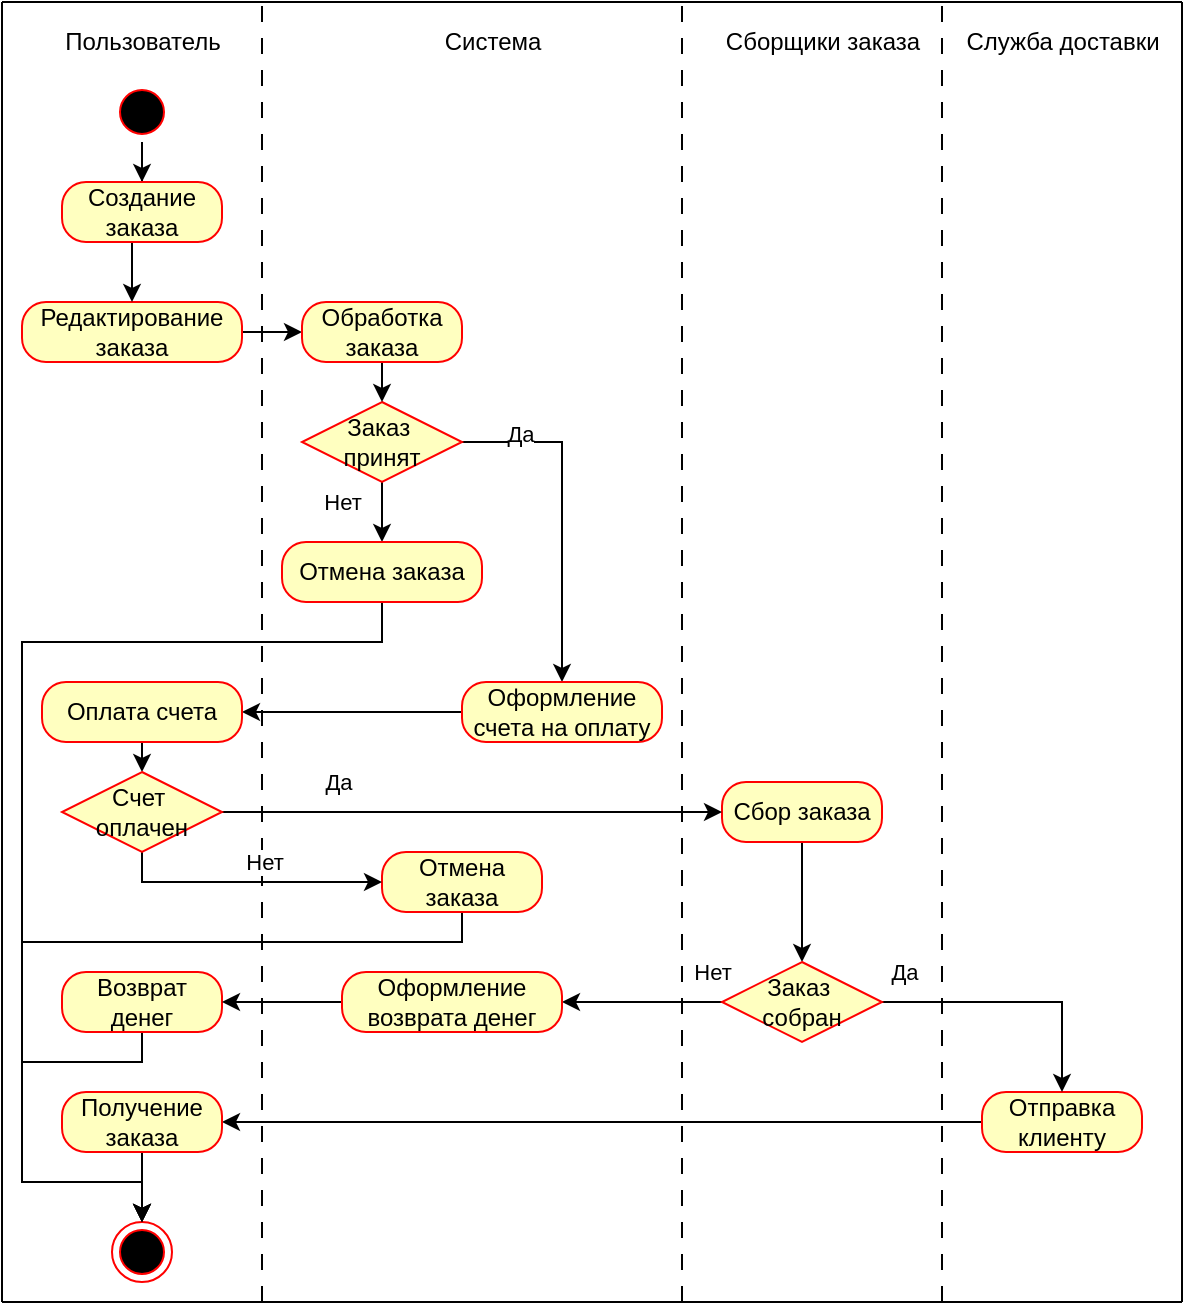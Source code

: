 <mxfile version="24.2.5" type="device">
  <diagram name="Страница — 1" id="41SeqxDXl49KFir4v_po">
    <mxGraphModel dx="1224" dy="896" grid="1" gridSize="10" guides="1" tooltips="1" connect="1" arrows="1" fold="1" page="1" pageScale="1" pageWidth="827" pageHeight="1169" math="0" shadow="0">
      <root>
        <mxCell id="0" />
        <mxCell id="1" parent="0" />
        <mxCell id="8tdgeyIuQSu1k_x6Sp-o-13" value="" style="ellipse;html=1;shape=endState;fillColor=#000000;strokeColor=#ff0000;" parent="1" vertex="1">
          <mxGeometry x="445" y="730" width="30" height="30" as="geometry" />
        </mxCell>
        <mxCell id="8tdgeyIuQSu1k_x6Sp-o-14" style="edgeStyle=orthogonalEdgeStyle;rounded=0;orthogonalLoop=1;jettySize=auto;html=1;exitX=0.5;exitY=1;exitDx=0;exitDy=0;" parent="1" source="8tdgeyIuQSu1k_x6Sp-o-15" target="8tdgeyIuQSu1k_x6Sp-o-44" edge="1">
          <mxGeometry relative="1" as="geometry" />
        </mxCell>
        <mxCell id="8tdgeyIuQSu1k_x6Sp-o-15" value="" style="ellipse;html=1;shape=startState;fillColor=#000000;strokeColor=#ff0000;" parent="1" vertex="1">
          <mxGeometry x="445" y="160" width="30" height="30" as="geometry" />
        </mxCell>
        <mxCell id="8tdgeyIuQSu1k_x6Sp-o-16" style="edgeStyle=orthogonalEdgeStyle;rounded=0;orthogonalLoop=1;jettySize=auto;html=1;exitX=1;exitY=0.5;exitDx=0;exitDy=0;entryX=0.5;entryY=0;entryDx=0;entryDy=0;" parent="1" source="8tdgeyIuQSu1k_x6Sp-o-19" target="8tdgeyIuQSu1k_x6Sp-o-57" edge="1">
          <mxGeometry relative="1" as="geometry">
            <mxPoint x="650.0" y="405" as="targetPoint" />
            <Array as="points">
              <mxPoint x="670" y="340" />
              <mxPoint x="670" y="460" />
            </Array>
          </mxGeometry>
        </mxCell>
        <mxCell id="8tdgeyIuQSu1k_x6Sp-o-17" value="Да" style="edgeLabel;html=1;align=center;verticalAlign=middle;resizable=0;points=[];" parent="8tdgeyIuQSu1k_x6Sp-o-16" vertex="1" connectable="0">
          <mxGeometry x="-0.364" y="2" relative="1" as="geometry">
            <mxPoint x="-23" y="-8" as="offset" />
          </mxGeometry>
        </mxCell>
        <mxCell id="8tdgeyIuQSu1k_x6Sp-o-18" style="edgeStyle=orthogonalEdgeStyle;rounded=0;orthogonalLoop=1;jettySize=auto;html=1;exitX=0.5;exitY=1;exitDx=0;exitDy=0;entryX=0.5;entryY=0;entryDx=0;entryDy=0;" parent="1" source="8tdgeyIuQSu1k_x6Sp-o-19" target="8tdgeyIuQSu1k_x6Sp-o-68" edge="1">
          <mxGeometry relative="1" as="geometry" />
        </mxCell>
        <mxCell id="8tdgeyIuQSu1k_x6Sp-o-19" value="Заказ&amp;nbsp;&lt;div&gt;принят&lt;/div&gt;" style="rhombus;whiteSpace=wrap;html=1;fontColor=#000000;fillColor=#ffffc0;strokeColor=#ff0000;" parent="1" vertex="1">
          <mxGeometry x="540" y="320" width="80" height="40" as="geometry" />
        </mxCell>
        <mxCell id="8tdgeyIuQSu1k_x6Sp-o-20" style="edgeStyle=orthogonalEdgeStyle;rounded=0;orthogonalLoop=1;jettySize=auto;html=1;exitX=1;exitY=0.5;exitDx=0;exitDy=0;entryX=0;entryY=0.5;entryDx=0;entryDy=0;" parent="1" source="8tdgeyIuQSu1k_x6Sp-o-21" target="8tdgeyIuQSu1k_x6Sp-o-34" edge="1">
          <mxGeometry relative="1" as="geometry" />
        </mxCell>
        <mxCell id="8tdgeyIuQSu1k_x6Sp-o-21" value="Редактирование заказа" style="rounded=1;whiteSpace=wrap;html=1;arcSize=40;fontColor=#000000;fillColor=#ffffc0;strokeColor=#ff0000;" parent="1" vertex="1">
          <mxGeometry x="400" y="270" width="110" height="30" as="geometry" />
        </mxCell>
        <mxCell id="8tdgeyIuQSu1k_x6Sp-o-22" value="Пользователь" style="text;html=1;align=center;verticalAlign=middle;resizable=0;points=[];autosize=1;strokeColor=none;fillColor=none;" parent="1" vertex="1">
          <mxGeometry x="410" y="125" width="100" height="30" as="geometry" />
        </mxCell>
        <mxCell id="8tdgeyIuQSu1k_x6Sp-o-23" value="Система" style="text;html=1;align=center;verticalAlign=middle;resizable=0;points=[];autosize=1;strokeColor=none;fillColor=none;" parent="1" vertex="1">
          <mxGeometry x="600" y="125" width="70" height="30" as="geometry" />
        </mxCell>
        <mxCell id="8tdgeyIuQSu1k_x6Sp-o-24" value="Сборщики заказа" style="text;html=1;align=center;verticalAlign=middle;resizable=0;points=[];autosize=1;strokeColor=none;fillColor=none;" parent="1" vertex="1">
          <mxGeometry x="740" y="125" width="120" height="30" as="geometry" />
        </mxCell>
        <mxCell id="8tdgeyIuQSu1k_x6Sp-o-26" value="" style="endArrow=none;html=1;rounded=0;" parent="1" edge="1">
          <mxGeometry width="50" height="50" relative="1" as="geometry">
            <mxPoint x="390" y="120" as="sourcePoint" />
            <mxPoint x="980" y="120" as="targetPoint" />
          </mxGeometry>
        </mxCell>
        <mxCell id="8tdgeyIuQSu1k_x6Sp-o-27" value="" style="endArrow=none;html=1;rounded=0;" parent="1" edge="1">
          <mxGeometry width="50" height="50" relative="1" as="geometry">
            <mxPoint x="390" y="770" as="sourcePoint" />
            <mxPoint x="390" y="120" as="targetPoint" />
          </mxGeometry>
        </mxCell>
        <mxCell id="8tdgeyIuQSu1k_x6Sp-o-29" value="" style="endArrow=none;html=1;rounded=0;" parent="1" edge="1">
          <mxGeometry width="50" height="50" relative="1" as="geometry">
            <mxPoint x="980" y="770" as="sourcePoint" />
            <mxPoint x="390" y="770" as="targetPoint" />
          </mxGeometry>
        </mxCell>
        <mxCell id="8tdgeyIuQSu1k_x6Sp-o-30" value="" style="endArrow=none;html=1;rounded=0;dashed=1;dashPattern=8 8;" parent="1" edge="1">
          <mxGeometry width="50" height="50" relative="1" as="geometry">
            <mxPoint x="520" y="770" as="sourcePoint" />
            <mxPoint x="520" y="120" as="targetPoint" />
          </mxGeometry>
        </mxCell>
        <mxCell id="8tdgeyIuQSu1k_x6Sp-o-31" value="" style="endArrow=none;html=1;rounded=0;dashed=1;dashPattern=8 8;" parent="1" edge="1">
          <mxGeometry width="50" height="50" relative="1" as="geometry">
            <mxPoint x="730" y="770" as="sourcePoint" />
            <mxPoint x="730" y="120" as="targetPoint" />
          </mxGeometry>
        </mxCell>
        <mxCell id="8tdgeyIuQSu1k_x6Sp-o-32" value="" style="endArrow=none;html=1;rounded=0;dashed=1;dashPattern=8 8;" parent="1" edge="1">
          <mxGeometry width="50" height="50" relative="1" as="geometry">
            <mxPoint x="860" y="770" as="sourcePoint" />
            <mxPoint x="860" y="120" as="targetPoint" />
          </mxGeometry>
        </mxCell>
        <mxCell id="8tdgeyIuQSu1k_x6Sp-o-33" style="edgeStyle=orthogonalEdgeStyle;rounded=0;orthogonalLoop=1;jettySize=auto;html=1;exitX=0.5;exitY=1;exitDx=0;exitDy=0;entryX=0.5;entryY=0;entryDx=0;entryDy=0;" parent="1" source="8tdgeyIuQSu1k_x6Sp-o-34" target="8tdgeyIuQSu1k_x6Sp-o-19" edge="1">
          <mxGeometry relative="1" as="geometry" />
        </mxCell>
        <mxCell id="8tdgeyIuQSu1k_x6Sp-o-34" value="Обработка заказа" style="rounded=1;whiteSpace=wrap;html=1;arcSize=40;fontColor=#000000;fillColor=#ffffc0;strokeColor=#ff0000;" parent="1" vertex="1">
          <mxGeometry x="540" y="270" width="80" height="30" as="geometry" />
        </mxCell>
        <mxCell id="8tdgeyIuQSu1k_x6Sp-o-37" style="edgeStyle=orthogonalEdgeStyle;rounded=0;orthogonalLoop=1;jettySize=auto;html=1;exitX=0.5;exitY=1;exitDx=0;exitDy=0;entryX=0.5;entryY=0;entryDx=0;entryDy=0;" parent="1" source="8tdgeyIuQSu1k_x6Sp-o-38" target="8tdgeyIuQSu1k_x6Sp-o-51" edge="1">
          <mxGeometry relative="1" as="geometry" />
        </mxCell>
        <mxCell id="8tdgeyIuQSu1k_x6Sp-o-38" value="Сбор заказа" style="rounded=1;whiteSpace=wrap;html=1;arcSize=40;fontColor=#000000;fillColor=#ffffc0;strokeColor=#ff0000;" parent="1" vertex="1">
          <mxGeometry x="750" y="510" width="80" height="30" as="geometry" />
        </mxCell>
        <mxCell id="8tdgeyIuQSu1k_x6Sp-o-39" style="edgeStyle=orthogonalEdgeStyle;rounded=0;orthogonalLoop=1;jettySize=auto;html=1;exitX=0;exitY=0.5;exitDx=0;exitDy=0;entryX=1;entryY=0.5;entryDx=0;entryDy=0;" parent="1" source="8tdgeyIuQSu1k_x6Sp-o-40" target="8tdgeyIuQSu1k_x6Sp-o-42" edge="1">
          <mxGeometry relative="1" as="geometry">
            <Array as="points">
              <mxPoint x="580" y="680" />
              <mxPoint x="580" y="680" />
            </Array>
          </mxGeometry>
        </mxCell>
        <mxCell id="8tdgeyIuQSu1k_x6Sp-o-40" value="Отправка клиенту" style="rounded=1;whiteSpace=wrap;html=1;arcSize=40;fontColor=#000000;fillColor=#ffffc0;strokeColor=#ff0000;" parent="1" vertex="1">
          <mxGeometry x="880" y="665" width="80" height="30" as="geometry" />
        </mxCell>
        <mxCell id="8tdgeyIuQSu1k_x6Sp-o-41" style="edgeStyle=orthogonalEdgeStyle;rounded=0;orthogonalLoop=1;jettySize=auto;html=1;exitX=0.5;exitY=1;exitDx=0;exitDy=0;entryX=0.5;entryY=0;entryDx=0;entryDy=0;" parent="1" source="8tdgeyIuQSu1k_x6Sp-o-42" target="8tdgeyIuQSu1k_x6Sp-o-13" edge="1">
          <mxGeometry relative="1" as="geometry" />
        </mxCell>
        <mxCell id="8tdgeyIuQSu1k_x6Sp-o-42" value="Получение заказа" style="rounded=1;whiteSpace=wrap;html=1;arcSize=40;fontColor=#000000;fillColor=#ffffc0;strokeColor=#ff0000;" parent="1" vertex="1">
          <mxGeometry x="420" y="665" width="80" height="30" as="geometry" />
        </mxCell>
        <mxCell id="8tdgeyIuQSu1k_x6Sp-o-43" style="edgeStyle=orthogonalEdgeStyle;rounded=0;orthogonalLoop=1;jettySize=auto;html=1;exitX=0.5;exitY=1;exitDx=0;exitDy=0;entryX=0.5;entryY=0;entryDx=0;entryDy=0;" parent="1" source="8tdgeyIuQSu1k_x6Sp-o-44" target="8tdgeyIuQSu1k_x6Sp-o-21" edge="1">
          <mxGeometry relative="1" as="geometry" />
        </mxCell>
        <mxCell id="8tdgeyIuQSu1k_x6Sp-o-44" value="Создание заказа" style="rounded=1;whiteSpace=wrap;html=1;arcSize=40;fontColor=#000000;fillColor=#ffffc0;strokeColor=#ff0000;" parent="1" vertex="1">
          <mxGeometry x="420" y="210" width="80" height="30" as="geometry" />
        </mxCell>
        <mxCell id="8tdgeyIuQSu1k_x6Sp-o-45" style="edgeStyle=orthogonalEdgeStyle;rounded=0;orthogonalLoop=1;jettySize=auto;html=1;exitX=0.5;exitY=1;exitDx=0;exitDy=0;entryX=0.5;entryY=0;entryDx=0;entryDy=0;" parent="1" source="8tdgeyIuQSu1k_x6Sp-o-46" target="8tdgeyIuQSu1k_x6Sp-o-13" edge="1">
          <mxGeometry relative="1" as="geometry">
            <Array as="points">
              <mxPoint x="460" y="650" />
              <mxPoint x="400" y="650" />
              <mxPoint x="400" y="710" />
              <mxPoint x="460" y="710" />
            </Array>
          </mxGeometry>
        </mxCell>
        <mxCell id="8tdgeyIuQSu1k_x6Sp-o-46" value="Возврат денег" style="rounded=1;whiteSpace=wrap;html=1;arcSize=40;fontColor=#000000;fillColor=#ffffc0;strokeColor=#ff0000;" parent="1" vertex="1">
          <mxGeometry x="420" y="605" width="80" height="30" as="geometry" />
        </mxCell>
        <mxCell id="8tdgeyIuQSu1k_x6Sp-o-47" style="edgeStyle=orthogonalEdgeStyle;rounded=0;orthogonalLoop=1;jettySize=auto;html=1;exitX=1;exitY=0.5;exitDx=0;exitDy=0;entryX=0.5;entryY=0;entryDx=0;entryDy=0;" parent="1" source="8tdgeyIuQSu1k_x6Sp-o-51" target="8tdgeyIuQSu1k_x6Sp-o-40" edge="1">
          <mxGeometry relative="1" as="geometry" />
        </mxCell>
        <mxCell id="8tdgeyIuQSu1k_x6Sp-o-48" value="Да" style="edgeLabel;html=1;align=center;verticalAlign=middle;resizable=0;points=[];" parent="8tdgeyIuQSu1k_x6Sp-o-47" vertex="1" connectable="0">
          <mxGeometry x="-0.133" relative="1" as="geometry">
            <mxPoint x="-48" y="-15" as="offset" />
          </mxGeometry>
        </mxCell>
        <mxCell id="8tdgeyIuQSu1k_x6Sp-o-49" style="edgeStyle=orthogonalEdgeStyle;rounded=0;orthogonalLoop=1;jettySize=auto;html=1;exitX=0;exitY=0.5;exitDx=0;exitDy=0;entryX=1;entryY=0.5;entryDx=0;entryDy=0;" parent="1" source="8tdgeyIuQSu1k_x6Sp-o-51" target="8tdgeyIuQSu1k_x6Sp-o-55" edge="1">
          <mxGeometry relative="1" as="geometry" />
        </mxCell>
        <mxCell id="8tdgeyIuQSu1k_x6Sp-o-50" value="Нет" style="edgeLabel;html=1;align=center;verticalAlign=middle;resizable=0;points=[];" parent="8tdgeyIuQSu1k_x6Sp-o-49" vertex="1" connectable="0">
          <mxGeometry x="-0.807" y="-2" relative="1" as="geometry">
            <mxPoint x="2" y="-13" as="offset" />
          </mxGeometry>
        </mxCell>
        <mxCell id="8tdgeyIuQSu1k_x6Sp-o-51" value="Заказ&amp;nbsp;&lt;div&gt;собран&lt;/div&gt;" style="rhombus;whiteSpace=wrap;html=1;fontColor=#000000;fillColor=#ffffc0;strokeColor=#ff0000;" parent="1" vertex="1">
          <mxGeometry x="750" y="600" width="80" height="40" as="geometry" />
        </mxCell>
        <mxCell id="8tdgeyIuQSu1k_x6Sp-o-52" style="edgeStyle=orthogonalEdgeStyle;rounded=0;orthogonalLoop=1;jettySize=auto;html=1;exitX=0.5;exitY=1;exitDx=0;exitDy=0;entryX=0.5;entryY=0;entryDx=0;entryDy=0;" parent="1" source="8tdgeyIuQSu1k_x6Sp-o-53" target="8tdgeyIuQSu1k_x6Sp-o-13" edge="1">
          <mxGeometry relative="1" as="geometry">
            <Array as="points">
              <mxPoint x="620" y="590" />
              <mxPoint x="400" y="590" />
              <mxPoint x="400" y="710" />
              <mxPoint x="460" y="710" />
            </Array>
          </mxGeometry>
        </mxCell>
        <mxCell id="8tdgeyIuQSu1k_x6Sp-o-53" value="Отмена заказа" style="rounded=1;whiteSpace=wrap;html=1;arcSize=40;fontColor=#000000;fillColor=#ffffc0;strokeColor=#ff0000;" parent="1" vertex="1">
          <mxGeometry x="580" y="545" width="80" height="30" as="geometry" />
        </mxCell>
        <mxCell id="8tdgeyIuQSu1k_x6Sp-o-54" style="edgeStyle=orthogonalEdgeStyle;rounded=0;orthogonalLoop=1;jettySize=auto;html=1;exitX=0;exitY=0.5;exitDx=0;exitDy=0;entryX=1;entryY=0.5;entryDx=0;entryDy=0;" parent="1" source="8tdgeyIuQSu1k_x6Sp-o-55" target="8tdgeyIuQSu1k_x6Sp-o-46" edge="1">
          <mxGeometry relative="1" as="geometry" />
        </mxCell>
        <mxCell id="8tdgeyIuQSu1k_x6Sp-o-55" value="Оформление возврата денег" style="rounded=1;whiteSpace=wrap;html=1;arcSize=40;fontColor=#000000;fillColor=#ffffc0;strokeColor=#ff0000;" parent="1" vertex="1">
          <mxGeometry x="560" y="605" width="110" height="30" as="geometry" />
        </mxCell>
        <mxCell id="8tdgeyIuQSu1k_x6Sp-o-56" style="edgeStyle=orthogonalEdgeStyle;rounded=0;orthogonalLoop=1;jettySize=auto;html=1;exitX=0;exitY=0.5;exitDx=0;exitDy=0;entryX=1;entryY=0.5;entryDx=0;entryDy=0;" parent="1" source="8tdgeyIuQSu1k_x6Sp-o-57" target="8tdgeyIuQSu1k_x6Sp-o-59" edge="1">
          <mxGeometry relative="1" as="geometry" />
        </mxCell>
        <mxCell id="8tdgeyIuQSu1k_x6Sp-o-57" value="Оформление счета на оплату" style="rounded=1;whiteSpace=wrap;html=1;arcSize=40;fontColor=#000000;fillColor=#ffffc0;strokeColor=#ff0000;" parent="1" vertex="1">
          <mxGeometry x="620" y="460" width="100" height="30" as="geometry" />
        </mxCell>
        <mxCell id="8tdgeyIuQSu1k_x6Sp-o-58" style="edgeStyle=orthogonalEdgeStyle;rounded=0;orthogonalLoop=1;jettySize=auto;html=1;exitX=0.5;exitY=1;exitDx=0;exitDy=0;entryX=0.5;entryY=0;entryDx=0;entryDy=0;" parent="1" source="8tdgeyIuQSu1k_x6Sp-o-59" target="8tdgeyIuQSu1k_x6Sp-o-64" edge="1">
          <mxGeometry relative="1" as="geometry" />
        </mxCell>
        <mxCell id="8tdgeyIuQSu1k_x6Sp-o-59" value="Оплата счета" style="rounded=1;whiteSpace=wrap;html=1;arcSize=40;fontColor=#000000;fillColor=#ffffc0;strokeColor=#ff0000;" parent="1" vertex="1">
          <mxGeometry x="410" y="460" width="100" height="30" as="geometry" />
        </mxCell>
        <mxCell id="8tdgeyIuQSu1k_x6Sp-o-60" style="edgeStyle=orthogonalEdgeStyle;rounded=0;orthogonalLoop=1;jettySize=auto;html=1;exitX=1;exitY=0.5;exitDx=0;exitDy=0;entryX=0;entryY=0.5;entryDx=0;entryDy=0;" parent="1" source="8tdgeyIuQSu1k_x6Sp-o-64" target="8tdgeyIuQSu1k_x6Sp-o-38" edge="1">
          <mxGeometry relative="1" as="geometry" />
        </mxCell>
        <mxCell id="8tdgeyIuQSu1k_x6Sp-o-61" value="Да" style="edgeLabel;html=1;align=center;verticalAlign=middle;resizable=0;points=[];" parent="8tdgeyIuQSu1k_x6Sp-o-60" vertex="1" connectable="0">
          <mxGeometry x="-0.54" y="-1" relative="1" as="geometry">
            <mxPoint y="-16" as="offset" />
          </mxGeometry>
        </mxCell>
        <mxCell id="8tdgeyIuQSu1k_x6Sp-o-62" style="edgeStyle=orthogonalEdgeStyle;rounded=0;orthogonalLoop=1;jettySize=auto;html=1;exitX=0.5;exitY=1;exitDx=0;exitDy=0;entryX=0;entryY=0.5;entryDx=0;entryDy=0;" parent="1" source="8tdgeyIuQSu1k_x6Sp-o-64" target="8tdgeyIuQSu1k_x6Sp-o-53" edge="1">
          <mxGeometry relative="1" as="geometry">
            <Array as="points">
              <mxPoint x="460" y="560" />
            </Array>
          </mxGeometry>
        </mxCell>
        <mxCell id="8tdgeyIuQSu1k_x6Sp-o-63" value="Нет" style="edgeLabel;html=1;align=center;verticalAlign=middle;resizable=0;points=[];" parent="8tdgeyIuQSu1k_x6Sp-o-62" vertex="1" connectable="0">
          <mxGeometry x="0.07" y="-1" relative="1" as="geometry">
            <mxPoint x="4" y="-11" as="offset" />
          </mxGeometry>
        </mxCell>
        <mxCell id="8tdgeyIuQSu1k_x6Sp-o-64" value="Счет&amp;nbsp;&lt;div&gt;оплачен&lt;/div&gt;" style="rhombus;whiteSpace=wrap;html=1;fontColor=#000000;fillColor=#ffffc0;strokeColor=#ff0000;" parent="1" vertex="1">
          <mxGeometry x="420" y="505" width="80" height="40" as="geometry" />
        </mxCell>
        <mxCell id="8tdgeyIuQSu1k_x6Sp-o-65" value="Служба доставки" style="text;html=1;align=center;verticalAlign=middle;resizable=0;points=[];autosize=1;strokeColor=none;fillColor=none;" parent="1" vertex="1">
          <mxGeometry x="860" y="125" width="120" height="30" as="geometry" />
        </mxCell>
        <mxCell id="8tdgeyIuQSu1k_x6Sp-o-66" value="" style="endArrow=none;html=1;rounded=0;" parent="1" edge="1">
          <mxGeometry width="50" height="50" relative="1" as="geometry">
            <mxPoint x="980" y="770" as="sourcePoint" />
            <mxPoint x="980" y="120" as="targetPoint" />
          </mxGeometry>
        </mxCell>
        <mxCell id="8tdgeyIuQSu1k_x6Sp-o-67" style="edgeStyle=orthogonalEdgeStyle;rounded=0;orthogonalLoop=1;jettySize=auto;html=1;exitX=0.5;exitY=1;exitDx=0;exitDy=0;entryX=0.5;entryY=0;entryDx=0;entryDy=0;" parent="1" source="8tdgeyIuQSu1k_x6Sp-o-68" target="8tdgeyIuQSu1k_x6Sp-o-13" edge="1">
          <mxGeometry relative="1" as="geometry">
            <Array as="points">
              <mxPoint x="580" y="440" />
              <mxPoint x="400" y="440" />
              <mxPoint x="400" y="710" />
              <mxPoint x="460" y="710" />
            </Array>
          </mxGeometry>
        </mxCell>
        <mxCell id="8tdgeyIuQSu1k_x6Sp-o-68" value="Отмена заказа" style="rounded=1;whiteSpace=wrap;html=1;arcSize=40;fontColor=#000000;fillColor=#ffffc0;strokeColor=#ff0000;" parent="1" vertex="1">
          <mxGeometry x="530" y="390" width="100" height="30" as="geometry" />
        </mxCell>
        <mxCell id="8tdgeyIuQSu1k_x6Sp-o-69" value="Нет" style="edgeLabel;html=1;align=center;verticalAlign=middle;resizable=0;points=[];" parent="1" vertex="1" connectable="0">
          <mxGeometry x="559.995" y="370" as="geometry" />
        </mxCell>
      </root>
    </mxGraphModel>
  </diagram>
</mxfile>
